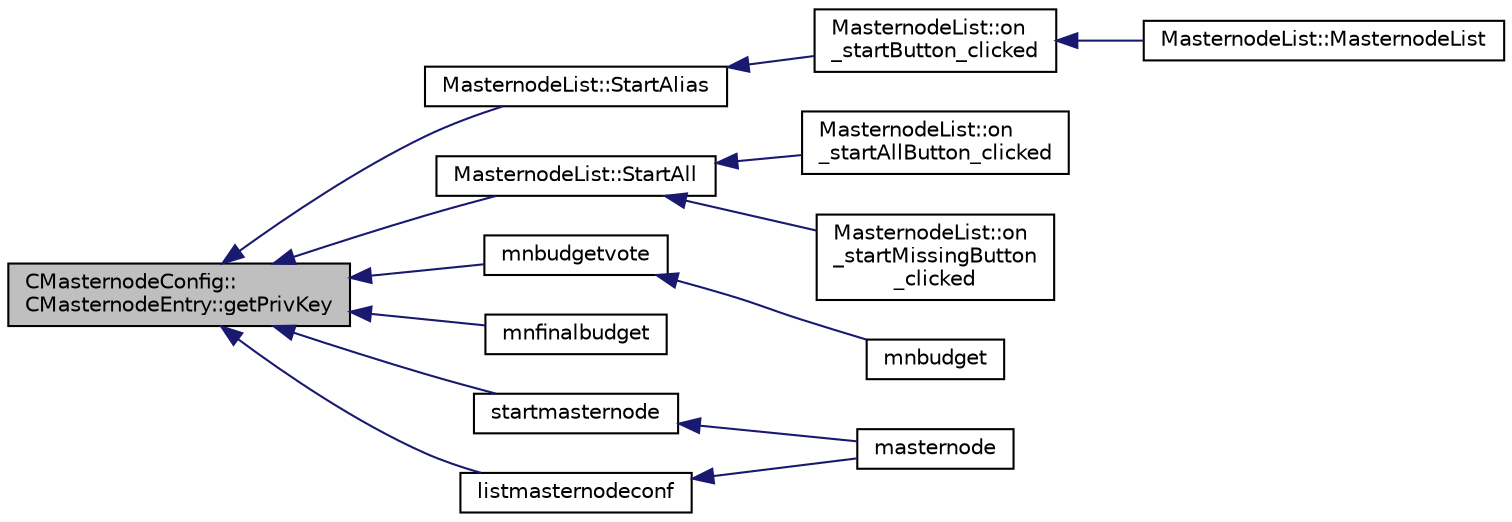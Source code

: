 digraph "CMasternodeConfig::CMasternodeEntry::getPrivKey"
{
  edge [fontname="Helvetica",fontsize="10",labelfontname="Helvetica",labelfontsize="10"];
  node [fontname="Helvetica",fontsize="10",shape=record];
  rankdir="LR";
  Node65 [label="CMasternodeConfig::\lCMasternodeEntry::getPrivKey",height=0.2,width=0.4,color="black", fillcolor="grey75", style="filled", fontcolor="black"];
  Node65 -> Node66 [dir="back",color="midnightblue",fontsize="10",style="solid",fontname="Helvetica"];
  Node66 [label="MasternodeList::StartAlias",height=0.2,width=0.4,color="black", fillcolor="white", style="filled",URL="$class_masternode_list.html#ab3a42d1c66f3b28e9843335d8ce0178d"];
  Node66 -> Node67 [dir="back",color="midnightblue",fontsize="10",style="solid",fontname="Helvetica"];
  Node67 [label="MasternodeList::on\l_startButton_clicked",height=0.2,width=0.4,color="black", fillcolor="white", style="filled",URL="$class_masternode_list.html#a4370755b1dcdbf4a9396108c2b7ae76a"];
  Node67 -> Node68 [dir="back",color="midnightblue",fontsize="10",style="solid",fontname="Helvetica"];
  Node68 [label="MasternodeList::MasternodeList",height=0.2,width=0.4,color="black", fillcolor="white", style="filled",URL="$class_masternode_list.html#a341c2ce3e55eecb90f8733c72af375c4"];
  Node65 -> Node69 [dir="back",color="midnightblue",fontsize="10",style="solid",fontname="Helvetica"];
  Node69 [label="MasternodeList::StartAll",height=0.2,width=0.4,color="black", fillcolor="white", style="filled",URL="$class_masternode_list.html#a0ebd5301adf7567e6a82550ba6d02ccc"];
  Node69 -> Node70 [dir="back",color="midnightblue",fontsize="10",style="solid",fontname="Helvetica"];
  Node70 [label="MasternodeList::on\l_startAllButton_clicked",height=0.2,width=0.4,color="black", fillcolor="white", style="filled",URL="$class_masternode_list.html#a12e7d7a66cc6ce787fb5de9babfd7358"];
  Node69 -> Node71 [dir="back",color="midnightblue",fontsize="10",style="solid",fontname="Helvetica"];
  Node71 [label="MasternodeList::on\l_startMissingButton\l_clicked",height=0.2,width=0.4,color="black", fillcolor="white", style="filled",URL="$class_masternode_list.html#a559cf1011eede788d0416c7390e25145"];
  Node65 -> Node72 [dir="back",color="midnightblue",fontsize="10",style="solid",fontname="Helvetica"];
  Node72 [label="mnbudgetvote",height=0.2,width=0.4,color="black", fillcolor="white", style="filled",URL="$rpcmasternode-budget_8cpp.html#a56da074ff2f33c0ef53bb451c67c0761"];
  Node72 -> Node73 [dir="back",color="midnightblue",fontsize="10",style="solid",fontname="Helvetica"];
  Node73 [label="mnbudget",height=0.2,width=0.4,color="black", fillcolor="white", style="filled",URL="$rpcmasternode-budget_8cpp.html#aeabbf924be4d2ce4bedb28a394e1fc6b"];
  Node65 -> Node74 [dir="back",color="midnightblue",fontsize="10",style="solid",fontname="Helvetica"];
  Node74 [label="mnfinalbudget",height=0.2,width=0.4,color="black", fillcolor="white", style="filled",URL="$rpcmasternode-budget_8cpp.html#a9377cde49f5b62904aafb46d7d3c5e7c"];
  Node65 -> Node75 [dir="back",color="midnightblue",fontsize="10",style="solid",fontname="Helvetica"];
  Node75 [label="startmasternode",height=0.2,width=0.4,color="black", fillcolor="white", style="filled",URL="$rpcmasternode_8cpp.html#ab37c9f565d5d9dbb3e695422e3474b00"];
  Node75 -> Node76 [dir="back",color="midnightblue",fontsize="10",style="solid",fontname="Helvetica"];
  Node76 [label="masternode",height=0.2,width=0.4,color="black", fillcolor="white", style="filled",URL="$rpcmasternode_8cpp.html#a30609e443aeb47c29ed0878d16b1b5e1"];
  Node65 -> Node77 [dir="back",color="midnightblue",fontsize="10",style="solid",fontname="Helvetica"];
  Node77 [label="listmasternodeconf",height=0.2,width=0.4,color="black", fillcolor="white", style="filled",URL="$rpcmasternode_8cpp.html#ad8fbd361c989e66315792a0dbea58ddb"];
  Node77 -> Node76 [dir="back",color="midnightblue",fontsize="10",style="solid",fontname="Helvetica"];
}
